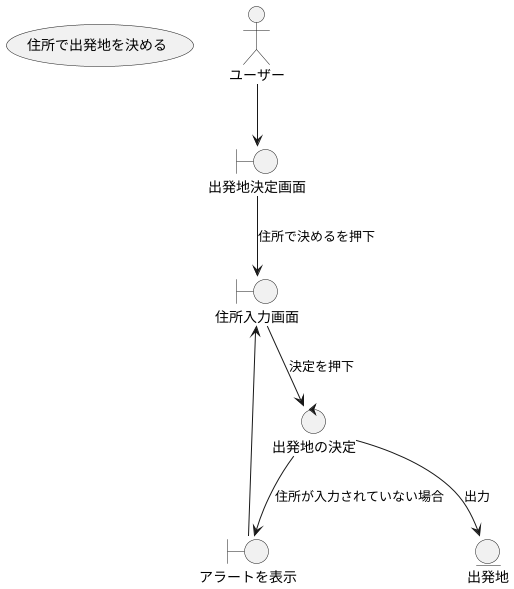 @startuml

usecase 住所で出発地を決める

actor ユーザー

boundary アラートを表示
boundary 出発地決定画面
boundary 住所入力画面

control 出発地の決定

entity 出発地

ユーザー --> 出発地決定画面
出発地決定画面 --> 住所入力画面 : 住所で決めるを押下
住所入力画面 --> 出発地の決定 : 決定を押下
出発地の決定 --> アラートを表示 : 住所が入力されていない場合
アラートを表示 --> 住所入力画面
出発地の決定 --> 出発地 : 出力

@enduml